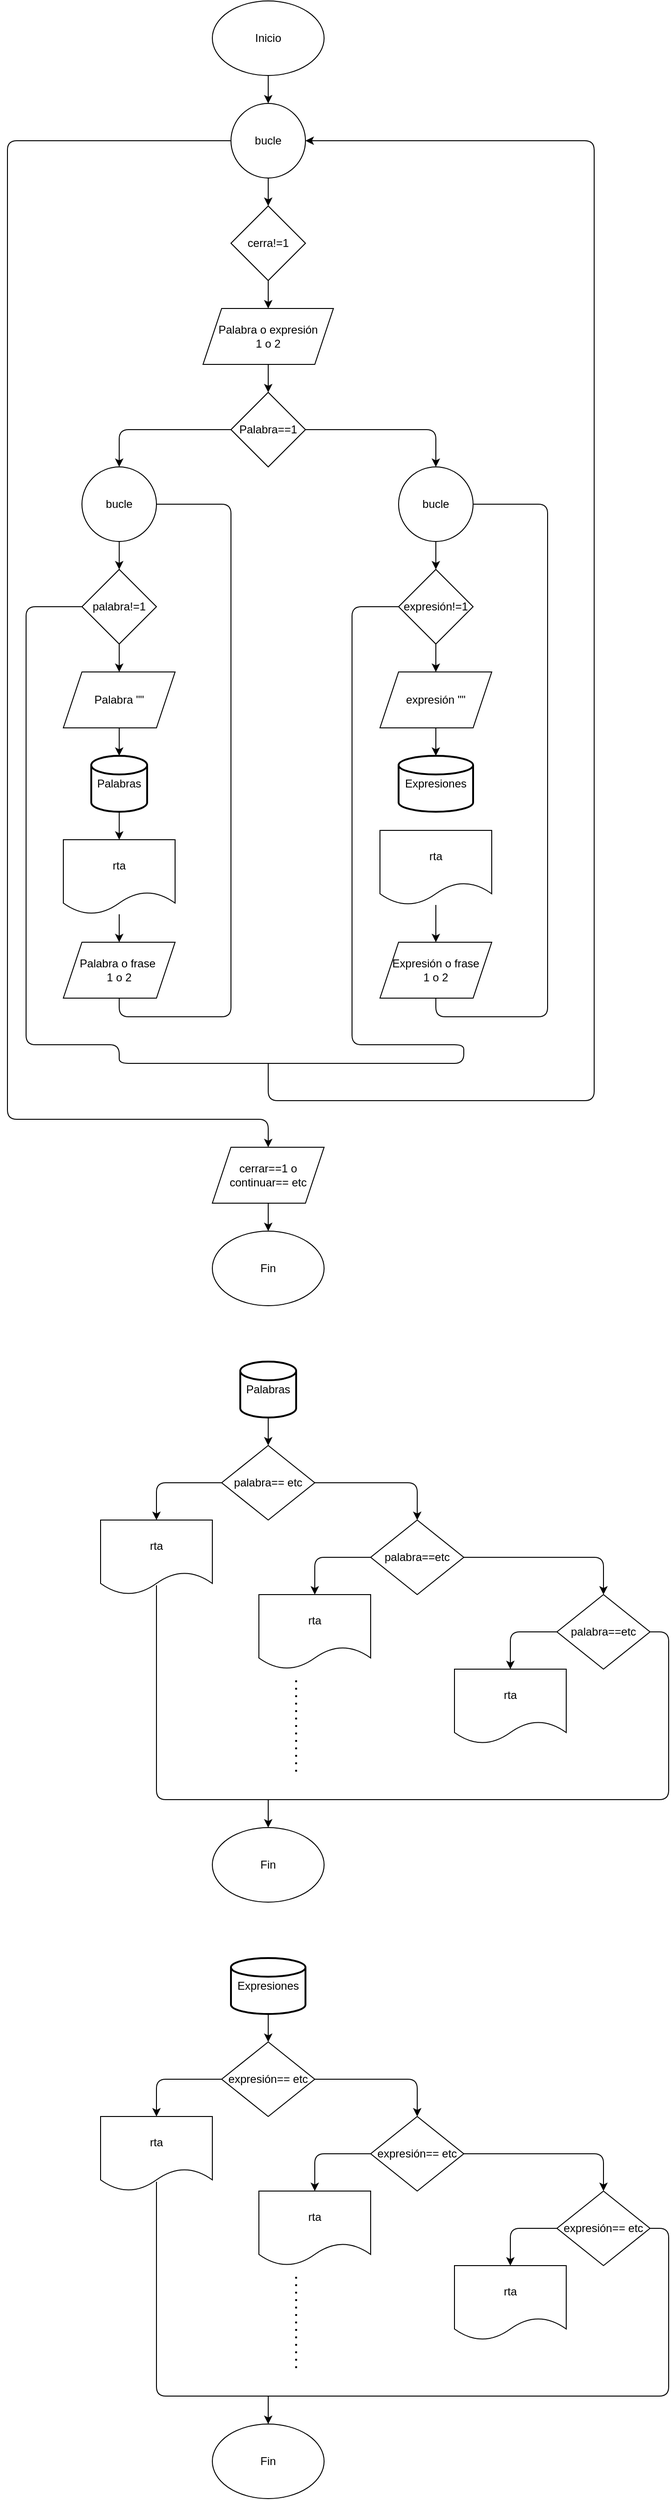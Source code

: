 <mxfile>
    <diagram id="n6sS8hl3OHEznCTLH-ev" name="Página-1">
        <mxGraphModel dx="881" dy="472" grid="1" gridSize="10" guides="1" tooltips="1" connect="1" arrows="1" fold="1" page="1" pageScale="1" pageWidth="850" pageHeight="1100" math="0" shadow="0">
            <root>
                <mxCell id="0"/>
                <mxCell id="1" parent="0"/>
                <mxCell id="19" style="edgeStyle=none;html=1;exitX=0.5;exitY=1;exitDx=0;exitDy=0;entryX=0.5;entryY=0;entryDx=0;entryDy=0;" edge="1" parent="1" source="2" target="3">
                    <mxGeometry relative="1" as="geometry"/>
                </mxCell>
                <mxCell id="2" value="Inicio" style="ellipse;whiteSpace=wrap;html=1;" vertex="1" parent="1">
                    <mxGeometry x="340" y="40" width="120" height="80" as="geometry"/>
                </mxCell>
                <mxCell id="20" style="edgeStyle=none;html=1;exitX=0.5;exitY=1;exitDx=0;exitDy=0;entryX=0.5;entryY=0;entryDx=0;entryDy=0;" edge="1" parent="1" source="3" target="4">
                    <mxGeometry relative="1" as="geometry"/>
                </mxCell>
                <mxCell id="3" value="bucle" style="ellipse;whiteSpace=wrap;html=1;aspect=fixed;" vertex="1" parent="1">
                    <mxGeometry x="360" y="150" width="80" height="80" as="geometry"/>
                </mxCell>
                <mxCell id="21" style="edgeStyle=none;html=1;exitX=0.5;exitY=1;exitDx=0;exitDy=0;entryX=0.5;entryY=0;entryDx=0;entryDy=0;" edge="1" parent="1" source="4" target="5">
                    <mxGeometry relative="1" as="geometry"/>
                </mxCell>
                <mxCell id="4" value="cerra!=1" style="rhombus;whiteSpace=wrap;html=1;" vertex="1" parent="1">
                    <mxGeometry x="360" y="260" width="80" height="80" as="geometry"/>
                </mxCell>
                <mxCell id="22" style="edgeStyle=none;html=1;exitX=0.5;exitY=1;exitDx=0;exitDy=0;entryX=0.5;entryY=0;entryDx=0;entryDy=0;" edge="1" parent="1" source="5" target="6">
                    <mxGeometry relative="1" as="geometry"/>
                </mxCell>
                <mxCell id="5" value="Palabra o expresión&lt;br&gt;1 o 2" style="shape=parallelogram;perimeter=parallelogramPerimeter;whiteSpace=wrap;html=1;fixedSize=1;" vertex="1" parent="1">
                    <mxGeometry x="330" y="370" width="140" height="60" as="geometry"/>
                </mxCell>
                <mxCell id="23" style="edgeStyle=none;html=1;exitX=0;exitY=0.5;exitDx=0;exitDy=0;entryX=0.5;entryY=0;entryDx=0;entryDy=0;" edge="1" parent="1" source="6" target="7">
                    <mxGeometry relative="1" as="geometry">
                        <Array as="points">
                            <mxPoint x="240" y="500"/>
                        </Array>
                    </mxGeometry>
                </mxCell>
                <mxCell id="24" style="edgeStyle=none;html=1;exitX=1;exitY=0.5;exitDx=0;exitDy=0;entryX=0.5;entryY=0;entryDx=0;entryDy=0;" edge="1" parent="1" source="6" target="12">
                    <mxGeometry relative="1" as="geometry">
                        <Array as="points">
                            <mxPoint x="580" y="500"/>
                        </Array>
                    </mxGeometry>
                </mxCell>
                <mxCell id="6" value="Palabra==1" style="rhombus;whiteSpace=wrap;html=1;" vertex="1" parent="1">
                    <mxGeometry x="360" y="460" width="80" height="80" as="geometry"/>
                </mxCell>
                <mxCell id="25" style="edgeStyle=none;html=1;exitX=0.5;exitY=1;exitDx=0;exitDy=0;entryX=0.5;entryY=0;entryDx=0;entryDy=0;" edge="1" parent="1" source="7" target="8">
                    <mxGeometry relative="1" as="geometry"/>
                </mxCell>
                <mxCell id="7" value="bucle" style="ellipse;whiteSpace=wrap;html=1;aspect=fixed;" vertex="1" parent="1">
                    <mxGeometry x="200" y="540" width="80" height="80" as="geometry"/>
                </mxCell>
                <mxCell id="26" style="edgeStyle=none;html=1;exitX=0.5;exitY=1;exitDx=0;exitDy=0;entryX=0.5;entryY=0;entryDx=0;entryDy=0;" edge="1" parent="1" source="8" target="9">
                    <mxGeometry relative="1" as="geometry"/>
                </mxCell>
                <mxCell id="8" value="palabra!=1" style="rhombus;whiteSpace=wrap;html=1;" vertex="1" parent="1">
                    <mxGeometry x="200" y="650" width="80" height="80" as="geometry"/>
                </mxCell>
                <mxCell id="27" style="edgeStyle=none;html=1;exitX=0.5;exitY=1;exitDx=0;exitDy=0;entryX=0.5;entryY=0;entryDx=0;entryDy=0;entryPerimeter=0;" edge="1" parent="1" source="9" target="10">
                    <mxGeometry relative="1" as="geometry"/>
                </mxCell>
                <mxCell id="9" value="Palabra &quot;&quot;" style="shape=parallelogram;perimeter=parallelogramPerimeter;whiteSpace=wrap;html=1;fixedSize=1;" vertex="1" parent="1">
                    <mxGeometry x="180" y="760" width="120" height="60" as="geometry"/>
                </mxCell>
                <mxCell id="35" style="edgeStyle=none;html=1;exitX=0.5;exitY=1;exitDx=0;exitDy=0;exitPerimeter=0;entryX=0.5;entryY=0;entryDx=0;entryDy=0;" edge="1" parent="1" source="10" target="34">
                    <mxGeometry relative="1" as="geometry"/>
                </mxCell>
                <mxCell id="10" value="Palabras" style="strokeWidth=2;html=1;shape=mxgraph.flowchart.database;whiteSpace=wrap;" vertex="1" parent="1">
                    <mxGeometry x="210" y="850" width="60" height="60" as="geometry"/>
                </mxCell>
                <mxCell id="11" value="Palabra o frase&amp;nbsp;&lt;br&gt;1 o 2" style="shape=parallelogram;perimeter=parallelogramPerimeter;whiteSpace=wrap;html=1;fixedSize=1;" vertex="1" parent="1">
                    <mxGeometry x="180" y="1050" width="120" height="60" as="geometry"/>
                </mxCell>
                <mxCell id="29" style="edgeStyle=none;html=1;exitX=0.5;exitY=1;exitDx=0;exitDy=0;entryX=0.5;entryY=0;entryDx=0;entryDy=0;" edge="1" parent="1" source="12" target="13">
                    <mxGeometry relative="1" as="geometry"/>
                </mxCell>
                <mxCell id="12" value="bucle" style="ellipse;whiteSpace=wrap;html=1;aspect=fixed;" vertex="1" parent="1">
                    <mxGeometry x="540" y="540" width="80" height="80" as="geometry"/>
                </mxCell>
                <mxCell id="30" style="edgeStyle=none;html=1;exitX=0.5;exitY=1;exitDx=0;exitDy=0;entryX=0.5;entryY=0;entryDx=0;entryDy=0;" edge="1" parent="1" source="13" target="14">
                    <mxGeometry relative="1" as="geometry"/>
                </mxCell>
                <mxCell id="13" value="expresión!=1" style="rhombus;whiteSpace=wrap;html=1;" vertex="1" parent="1">
                    <mxGeometry x="540" y="650" width="80" height="80" as="geometry"/>
                </mxCell>
                <mxCell id="31" style="edgeStyle=none;html=1;exitX=0.5;exitY=1;exitDx=0;exitDy=0;entryX=0.5;entryY=0;entryDx=0;entryDy=0;entryPerimeter=0;" edge="1" parent="1" source="14" target="15">
                    <mxGeometry relative="1" as="geometry"/>
                </mxCell>
                <mxCell id="14" value="expresión &quot;&quot;" style="shape=parallelogram;perimeter=parallelogramPerimeter;whiteSpace=wrap;html=1;fixedSize=1;" vertex="1" parent="1">
                    <mxGeometry x="520" y="760" width="120" height="60" as="geometry"/>
                </mxCell>
                <mxCell id="15" value="Expresiones" style="strokeWidth=2;html=1;shape=mxgraph.flowchart.database;whiteSpace=wrap;" vertex="1" parent="1">
                    <mxGeometry x="540" y="850" width="80" height="60" as="geometry"/>
                </mxCell>
                <mxCell id="16" value="Expresión o frase&lt;br&gt;1 o 2" style="shape=parallelogram;perimeter=parallelogramPerimeter;whiteSpace=wrap;html=1;fixedSize=1;" vertex="1" parent="1">
                    <mxGeometry x="520" y="1050" width="120" height="60" as="geometry"/>
                </mxCell>
                <mxCell id="41" style="edgeStyle=none;html=1;exitX=0.5;exitY=1;exitDx=0;exitDy=0;entryX=0.5;entryY=0;entryDx=0;entryDy=0;" edge="1" parent="1" source="17" target="18">
                    <mxGeometry relative="1" as="geometry"/>
                </mxCell>
                <mxCell id="17" value="cerrar==1 o continuar== etc" style="shape=parallelogram;perimeter=parallelogramPerimeter;whiteSpace=wrap;html=1;fixedSize=1;" vertex="1" parent="1">
                    <mxGeometry x="340" y="1270" width="120" height="60" as="geometry"/>
                </mxCell>
                <mxCell id="18" value="Fin" style="ellipse;whiteSpace=wrap;html=1;" vertex="1" parent="1">
                    <mxGeometry x="340" y="1360" width="120" height="80" as="geometry"/>
                </mxCell>
                <mxCell id="37" style="edgeStyle=none;html=1;entryX=0.5;entryY=0;entryDx=0;entryDy=0;" edge="1" parent="1" source="33" target="16">
                    <mxGeometry relative="1" as="geometry"/>
                </mxCell>
                <mxCell id="33" value="rta" style="shape=document;whiteSpace=wrap;html=1;boundedLbl=1;" vertex="1" parent="1">
                    <mxGeometry x="520" y="930" width="120" height="80" as="geometry"/>
                </mxCell>
                <mxCell id="36" style="edgeStyle=none;html=1;entryX=0.5;entryY=0;entryDx=0;entryDy=0;" edge="1" parent="1" source="34" target="11">
                    <mxGeometry relative="1" as="geometry"/>
                </mxCell>
                <mxCell id="34" value="rta" style="shape=document;whiteSpace=wrap;html=1;boundedLbl=1;" vertex="1" parent="1">
                    <mxGeometry x="180" y="940" width="120" height="80" as="geometry"/>
                </mxCell>
                <mxCell id="38" value="" style="endArrow=none;html=1;exitX=0.5;exitY=1;exitDx=0;exitDy=0;entryX=1;entryY=0.5;entryDx=0;entryDy=0;" edge="1" parent="1" source="11" target="7">
                    <mxGeometry width="50" height="50" relative="1" as="geometry">
                        <mxPoint x="400" y="1120" as="sourcePoint"/>
                        <mxPoint x="450" y="1070" as="targetPoint"/>
                        <Array as="points">
                            <mxPoint x="240" y="1130"/>
                            <mxPoint x="360" y="1130"/>
                            <mxPoint x="360" y="580"/>
                        </Array>
                    </mxGeometry>
                </mxCell>
                <mxCell id="39" value="" style="endArrow=none;html=1;exitX=0.5;exitY=1;exitDx=0;exitDy=0;entryX=1;entryY=0.5;entryDx=0;entryDy=0;" edge="1" parent="1">
                    <mxGeometry width="50" height="50" relative="1" as="geometry">
                        <mxPoint x="580" y="1110" as="sourcePoint"/>
                        <mxPoint x="620" y="580" as="targetPoint"/>
                        <Array as="points">
                            <mxPoint x="580" y="1130"/>
                            <mxPoint x="700" y="1130"/>
                            <mxPoint x="700" y="580"/>
                        </Array>
                    </mxGeometry>
                </mxCell>
                <mxCell id="40" value="" style="endArrow=none;html=1;entryX=0;entryY=0.5;entryDx=0;entryDy=0;exitX=0;exitY=0.5;exitDx=0;exitDy=0;" edge="1" parent="1" source="8" target="13">
                    <mxGeometry width="50" height="50" relative="1" as="geometry">
                        <mxPoint x="400" y="560" as="sourcePoint"/>
                        <mxPoint x="450" y="510" as="targetPoint"/>
                        <Array as="points">
                            <mxPoint x="140" y="690"/>
                            <mxPoint x="140" y="1160"/>
                            <mxPoint x="240" y="1160"/>
                            <mxPoint x="240" y="1180"/>
                            <mxPoint x="460" y="1180"/>
                            <mxPoint x="610" y="1180"/>
                            <mxPoint x="610" y="1160"/>
                            <mxPoint x="490" y="1160"/>
                            <mxPoint x="490" y="690"/>
                        </Array>
                    </mxGeometry>
                </mxCell>
                <mxCell id="42" value="" style="endArrow=classic;html=1;entryX=1;entryY=0.5;entryDx=0;entryDy=0;" edge="1" parent="1" target="3">
                    <mxGeometry width="50" height="50" relative="1" as="geometry">
                        <mxPoint x="400" y="1180" as="sourcePoint"/>
                        <mxPoint x="450" y="1160" as="targetPoint"/>
                        <Array as="points">
                            <mxPoint x="400" y="1220"/>
                            <mxPoint x="750" y="1220"/>
                            <mxPoint x="750" y="190"/>
                        </Array>
                    </mxGeometry>
                </mxCell>
                <mxCell id="43" value="" style="endArrow=classic;html=1;exitX=0;exitY=0.5;exitDx=0;exitDy=0;entryX=0.5;entryY=0;entryDx=0;entryDy=0;" edge="1" parent="1" source="3" target="17">
                    <mxGeometry width="50" height="50" relative="1" as="geometry">
                        <mxPoint x="400" y="410" as="sourcePoint"/>
                        <mxPoint x="450" y="360" as="targetPoint"/>
                        <Array as="points">
                            <mxPoint x="120" y="190"/>
                            <mxPoint x="120" y="1240"/>
                            <mxPoint x="400" y="1240"/>
                        </Array>
                    </mxGeometry>
                </mxCell>
                <mxCell id="58" style="edgeStyle=none;html=1;exitX=0.5;exitY=1;exitDx=0;exitDy=0;exitPerimeter=0;entryX=0.5;entryY=0;entryDx=0;entryDy=0;" edge="1" parent="1" source="45" target="46">
                    <mxGeometry relative="1" as="geometry"/>
                </mxCell>
                <mxCell id="45" value="Palabras" style="strokeWidth=2;html=1;shape=mxgraph.flowchart.database;whiteSpace=wrap;" vertex="1" parent="1">
                    <mxGeometry x="370" y="1500" width="60" height="60" as="geometry"/>
                </mxCell>
                <mxCell id="53" style="edgeStyle=none;html=1;exitX=0;exitY=0.5;exitDx=0;exitDy=0;entryX=0.5;entryY=0;entryDx=0;entryDy=0;" edge="1" parent="1" source="46" target="47">
                    <mxGeometry relative="1" as="geometry">
                        <Array as="points">
                            <mxPoint x="280" y="1630"/>
                        </Array>
                    </mxGeometry>
                </mxCell>
                <mxCell id="54" style="edgeStyle=none;html=1;exitX=1;exitY=0.5;exitDx=0;exitDy=0;entryX=0.5;entryY=0;entryDx=0;entryDy=0;" edge="1" parent="1" source="46" target="48">
                    <mxGeometry relative="1" as="geometry">
                        <Array as="points">
                            <mxPoint x="560" y="1630"/>
                        </Array>
                    </mxGeometry>
                </mxCell>
                <mxCell id="46" value="palabra== etc" style="rhombus;whiteSpace=wrap;html=1;" vertex="1" parent="1">
                    <mxGeometry x="350" y="1590" width="100" height="80" as="geometry"/>
                </mxCell>
                <mxCell id="47" value="rta" style="shape=document;whiteSpace=wrap;html=1;boundedLbl=1;" vertex="1" parent="1">
                    <mxGeometry x="220" y="1670" width="120" height="80" as="geometry"/>
                </mxCell>
                <mxCell id="55" style="edgeStyle=none;html=1;exitX=0;exitY=0.5;exitDx=0;exitDy=0;entryX=0.5;entryY=0;entryDx=0;entryDy=0;" edge="1" parent="1" source="48" target="49">
                    <mxGeometry relative="1" as="geometry">
                        <Array as="points">
                            <mxPoint x="450" y="1710"/>
                        </Array>
                    </mxGeometry>
                </mxCell>
                <mxCell id="56" style="edgeStyle=none;html=1;exitX=1;exitY=0.5;exitDx=0;exitDy=0;entryX=0.5;entryY=0;entryDx=0;entryDy=0;" edge="1" parent="1" source="48" target="50">
                    <mxGeometry relative="1" as="geometry">
                        <Array as="points">
                            <mxPoint x="760" y="1710"/>
                        </Array>
                    </mxGeometry>
                </mxCell>
                <mxCell id="48" value="palabra==etc" style="rhombus;whiteSpace=wrap;html=1;" vertex="1" parent="1">
                    <mxGeometry x="510" y="1670" width="100" height="80" as="geometry"/>
                </mxCell>
                <mxCell id="49" value="rta" style="shape=document;whiteSpace=wrap;html=1;boundedLbl=1;" vertex="1" parent="1">
                    <mxGeometry x="390" y="1750" width="120" height="80" as="geometry"/>
                </mxCell>
                <mxCell id="57" style="edgeStyle=none;html=1;exitX=0;exitY=0.5;exitDx=0;exitDy=0;entryX=0.5;entryY=0;entryDx=0;entryDy=0;" edge="1" parent="1" source="50" target="51">
                    <mxGeometry relative="1" as="geometry">
                        <Array as="points">
                            <mxPoint x="660" y="1790"/>
                        </Array>
                    </mxGeometry>
                </mxCell>
                <mxCell id="50" value="palabra==etc" style="rhombus;whiteSpace=wrap;html=1;" vertex="1" parent="1">
                    <mxGeometry x="710" y="1750" width="100" height="80" as="geometry"/>
                </mxCell>
                <mxCell id="51" value="rta" style="shape=document;whiteSpace=wrap;html=1;boundedLbl=1;" vertex="1" parent="1">
                    <mxGeometry x="600" y="1830" width="120" height="80" as="geometry"/>
                </mxCell>
                <mxCell id="52" value="Fin" style="ellipse;whiteSpace=wrap;html=1;" vertex="1" parent="1">
                    <mxGeometry x="340" y="2000" width="120" height="80" as="geometry"/>
                </mxCell>
                <mxCell id="59" value="" style="endArrow=none;html=1;exitX=0.5;exitY=0.875;exitDx=0;exitDy=0;exitPerimeter=0;entryX=1;entryY=0.5;entryDx=0;entryDy=0;" edge="1" parent="1" source="47" target="50">
                    <mxGeometry width="50" height="50" relative="1" as="geometry">
                        <mxPoint x="430" y="1870" as="sourcePoint"/>
                        <mxPoint x="480" y="1820" as="targetPoint"/>
                        <Array as="points">
                            <mxPoint x="280" y="1970"/>
                            <mxPoint x="830" y="1970"/>
                            <mxPoint x="830" y="1790"/>
                        </Array>
                    </mxGeometry>
                </mxCell>
                <mxCell id="60" value="" style="endArrow=none;dashed=1;html=1;dashPattern=1 3;strokeWidth=2;" edge="1" parent="1">
                    <mxGeometry width="50" height="50" relative="1" as="geometry">
                        <mxPoint x="430" y="1940" as="sourcePoint"/>
                        <mxPoint x="430" y="1840" as="targetPoint"/>
                    </mxGeometry>
                </mxCell>
                <mxCell id="61" value="" style="endArrow=classic;html=1;entryX=0.5;entryY=0;entryDx=0;entryDy=0;" edge="1" parent="1" target="52">
                    <mxGeometry width="50" height="50" relative="1" as="geometry">
                        <mxPoint x="400" y="1970" as="sourcePoint"/>
                        <mxPoint x="480" y="2020" as="targetPoint"/>
                    </mxGeometry>
                </mxCell>
                <mxCell id="62" style="edgeStyle=none;html=1;exitX=0.5;exitY=1;exitDx=0;exitDy=0;exitPerimeter=0;entryX=0.5;entryY=0;entryDx=0;entryDy=0;" edge="1" parent="1" source="63" target="66">
                    <mxGeometry relative="1" as="geometry"/>
                </mxCell>
                <mxCell id="63" value="Expresiones" style="strokeWidth=2;html=1;shape=mxgraph.flowchart.database;whiteSpace=wrap;" vertex="1" parent="1">
                    <mxGeometry x="360" y="2140" width="80" height="60" as="geometry"/>
                </mxCell>
                <mxCell id="64" style="edgeStyle=none;html=1;exitX=0;exitY=0.5;exitDx=0;exitDy=0;entryX=0.5;entryY=0;entryDx=0;entryDy=0;" edge="1" parent="1" source="66" target="67">
                    <mxGeometry relative="1" as="geometry">
                        <Array as="points">
                            <mxPoint x="280" y="2270"/>
                        </Array>
                    </mxGeometry>
                </mxCell>
                <mxCell id="65" style="edgeStyle=none;html=1;exitX=1;exitY=0.5;exitDx=0;exitDy=0;entryX=0.5;entryY=0;entryDx=0;entryDy=0;" edge="1" parent="1" source="66" target="70">
                    <mxGeometry relative="1" as="geometry">
                        <Array as="points">
                            <mxPoint x="560" y="2270"/>
                        </Array>
                    </mxGeometry>
                </mxCell>
                <mxCell id="66" value="expresión== etc" style="rhombus;whiteSpace=wrap;html=1;" vertex="1" parent="1">
                    <mxGeometry x="350" y="2230" width="100" height="80" as="geometry"/>
                </mxCell>
                <mxCell id="67" value="rta" style="shape=document;whiteSpace=wrap;html=1;boundedLbl=1;" vertex="1" parent="1">
                    <mxGeometry x="220" y="2310" width="120" height="80" as="geometry"/>
                </mxCell>
                <mxCell id="68" style="edgeStyle=none;html=1;exitX=0;exitY=0.5;exitDx=0;exitDy=0;entryX=0.5;entryY=0;entryDx=0;entryDy=0;" edge="1" parent="1" source="70" target="71">
                    <mxGeometry relative="1" as="geometry">
                        <Array as="points">
                            <mxPoint x="450" y="2350"/>
                        </Array>
                    </mxGeometry>
                </mxCell>
                <mxCell id="69" style="edgeStyle=none;html=1;exitX=1;exitY=0.5;exitDx=0;exitDy=0;entryX=0.5;entryY=0;entryDx=0;entryDy=0;" edge="1" parent="1" source="70" target="73">
                    <mxGeometry relative="1" as="geometry">
                        <Array as="points">
                            <mxPoint x="760" y="2350"/>
                        </Array>
                    </mxGeometry>
                </mxCell>
                <mxCell id="70" value="expresión== etc" style="rhombus;whiteSpace=wrap;html=1;" vertex="1" parent="1">
                    <mxGeometry x="510" y="2310" width="100" height="80" as="geometry"/>
                </mxCell>
                <mxCell id="71" value="rta" style="shape=document;whiteSpace=wrap;html=1;boundedLbl=1;" vertex="1" parent="1">
                    <mxGeometry x="390" y="2390" width="120" height="80" as="geometry"/>
                </mxCell>
                <mxCell id="72" style="edgeStyle=none;html=1;exitX=0;exitY=0.5;exitDx=0;exitDy=0;entryX=0.5;entryY=0;entryDx=0;entryDy=0;" edge="1" parent="1" source="73" target="74">
                    <mxGeometry relative="1" as="geometry">
                        <Array as="points">
                            <mxPoint x="660" y="2430"/>
                        </Array>
                    </mxGeometry>
                </mxCell>
                <mxCell id="73" value="expresión== etc" style="rhombus;whiteSpace=wrap;html=1;" vertex="1" parent="1">
                    <mxGeometry x="710" y="2390" width="100" height="80" as="geometry"/>
                </mxCell>
                <mxCell id="74" value="rta" style="shape=document;whiteSpace=wrap;html=1;boundedLbl=1;" vertex="1" parent="1">
                    <mxGeometry x="600" y="2470" width="120" height="80" as="geometry"/>
                </mxCell>
                <mxCell id="75" value="Fin" style="ellipse;whiteSpace=wrap;html=1;" vertex="1" parent="1">
                    <mxGeometry x="340" y="2640" width="120" height="80" as="geometry"/>
                </mxCell>
                <mxCell id="76" value="" style="endArrow=none;html=1;exitX=0.5;exitY=0.875;exitDx=0;exitDy=0;exitPerimeter=0;entryX=1;entryY=0.5;entryDx=0;entryDy=0;" edge="1" parent="1" source="67" target="73">
                    <mxGeometry width="50" height="50" relative="1" as="geometry">
                        <mxPoint x="430" y="2510" as="sourcePoint"/>
                        <mxPoint x="480" y="2460" as="targetPoint"/>
                        <Array as="points">
                            <mxPoint x="280" y="2610"/>
                            <mxPoint x="830" y="2610"/>
                            <mxPoint x="830" y="2430"/>
                        </Array>
                    </mxGeometry>
                </mxCell>
                <mxCell id="77" value="" style="endArrow=none;dashed=1;html=1;dashPattern=1 3;strokeWidth=2;" edge="1" parent="1">
                    <mxGeometry width="50" height="50" relative="1" as="geometry">
                        <mxPoint x="430" y="2580" as="sourcePoint"/>
                        <mxPoint x="430" y="2480" as="targetPoint"/>
                    </mxGeometry>
                </mxCell>
                <mxCell id="78" value="" style="endArrow=classic;html=1;entryX=0.5;entryY=0;entryDx=0;entryDy=0;" edge="1" parent="1" target="75">
                    <mxGeometry width="50" height="50" relative="1" as="geometry">
                        <mxPoint x="400" y="2610" as="sourcePoint"/>
                        <mxPoint x="480" y="2660" as="targetPoint"/>
                    </mxGeometry>
                </mxCell>
            </root>
        </mxGraphModel>
    </diagram>
</mxfile>